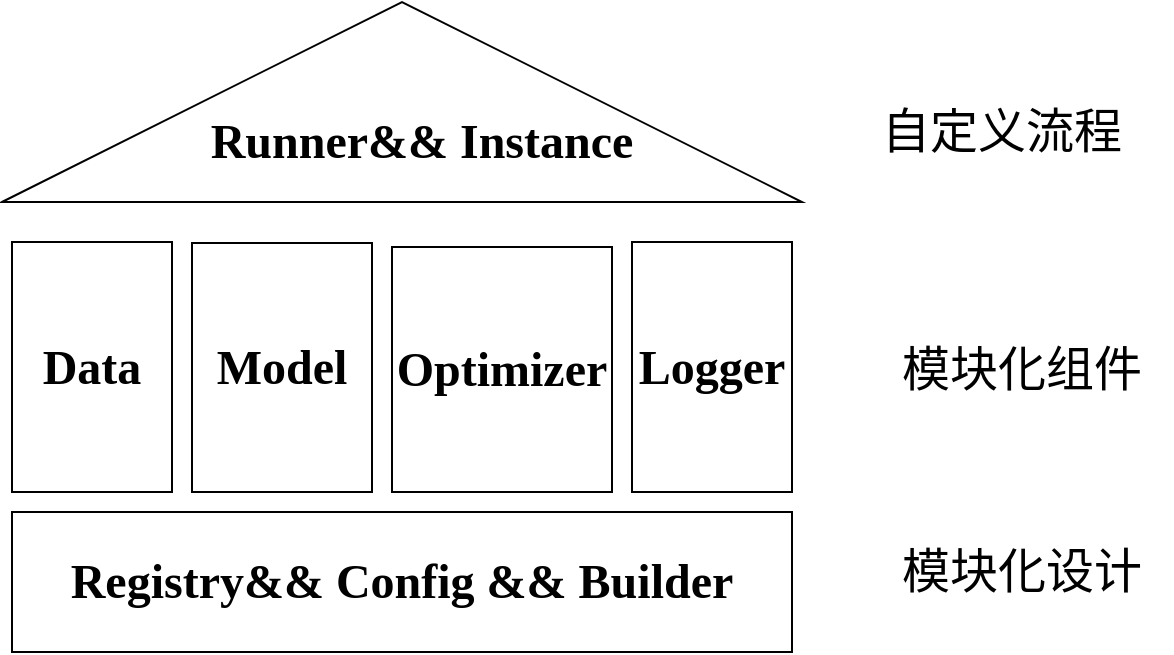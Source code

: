<mxfile version="20.6.2" type="github">
  <diagram id="O0VcWmGV28BGJFvSAiSG" name="第 1 页">
    <mxGraphModel dx="782" dy="417" grid="1" gridSize="10" guides="1" tooltips="1" connect="1" arrows="1" fold="1" page="1" pageScale="1" pageWidth="827" pageHeight="1169" math="0" shadow="0">
      <root>
        <mxCell id="0" />
        <mxCell id="1" parent="0" />
        <mxCell id="5qk0_t1jYMqioV6OAKp1-1" value="" style="triangle;whiteSpace=wrap;html=1;rotation=-90;align=center;" vertex="1" parent="1">
          <mxGeometry x="195" y="-35" width="100" height="400" as="geometry" />
        </mxCell>
        <mxCell id="5qk0_t1jYMqioV6OAKp1-3" value="&lt;b&gt;&lt;font face=&quot;Times New Roman&quot; style=&quot;font-size: 24px;&quot;&gt;Data&lt;/font&gt;&lt;/b&gt;" style="rounded=0;whiteSpace=wrap;html=1;" vertex="1" parent="1">
          <mxGeometry x="50" y="235" width="80" height="125" as="geometry" />
        </mxCell>
        <mxCell id="5qk0_t1jYMqioV6OAKp1-4" value="&lt;font face=&quot;Times New Roman&quot; style=&quot;font-size: 24px;&quot;&gt;&lt;b&gt;Model&lt;/b&gt;&lt;/font&gt;" style="rounded=0;whiteSpace=wrap;html=1;" vertex="1" parent="1">
          <mxGeometry x="140" y="235.5" width="90" height="124.5" as="geometry" />
        </mxCell>
        <mxCell id="5qk0_t1jYMqioV6OAKp1-5" value="&lt;font style=&quot;font-size: 24px;&quot; face=&quot;Times New Roman&quot;&gt;&lt;b&gt;Optimizer&lt;/b&gt;&lt;/font&gt;" style="rounded=0;whiteSpace=wrap;html=1;" vertex="1" parent="1">
          <mxGeometry x="240" y="237.5" width="110" height="122.5" as="geometry" />
        </mxCell>
        <mxCell id="5qk0_t1jYMqioV6OAKp1-6" value="&lt;font face=&quot;Times New Roman&quot; style=&quot;font-size: 24px;&quot;&gt;&lt;b&gt;Registry&amp;amp;&amp;amp; Config &amp;amp;&amp;amp; Builder&lt;/b&gt;&lt;/font&gt;" style="rounded=0;whiteSpace=wrap;html=1;" vertex="1" parent="1">
          <mxGeometry x="50" y="370" width="390" height="70" as="geometry" />
        </mxCell>
        <mxCell id="5qk0_t1jYMqioV6OAKp1-8" value="&lt;b&gt;&lt;font face=&quot;Times New Roman&quot;&gt;Runner&amp;amp;&amp;amp; Instance&lt;/font&gt;&lt;/b&gt;" style="text;html=1;strokeColor=none;fillColor=none;align=center;verticalAlign=middle;whiteSpace=wrap;rounded=0;fontSize=24;" vertex="1" parent="1">
          <mxGeometry x="140" y="160" width="230" height="50" as="geometry" />
        </mxCell>
        <mxCell id="5qk0_t1jYMqioV6OAKp1-9" value="&lt;font face=&quot;Times New Roman&quot;&gt;&lt;span style=&quot;font-size: 24px;&quot;&gt;&lt;b&gt;Logger&lt;/b&gt;&lt;/span&gt;&lt;/font&gt;" style="rounded=0;whiteSpace=wrap;html=1;" vertex="1" parent="1">
          <mxGeometry x="360" y="235" width="80" height="125" as="geometry" />
        </mxCell>
        <mxCell id="5qk0_t1jYMqioV6OAKp1-10" value="自定义流程" style="text;html=1;strokeColor=none;fillColor=none;align=center;verticalAlign=middle;whiteSpace=wrap;rounded=0;fontFamily=Times New Roman;fontSize=24;" vertex="1" parent="1">
          <mxGeometry x="470" y="150" width="150" height="60" as="geometry" />
        </mxCell>
        <mxCell id="5qk0_t1jYMqioV6OAKp1-11" value="模块化组件" style="text;html=1;strokeColor=none;fillColor=none;align=center;verticalAlign=middle;whiteSpace=wrap;rounded=0;fontFamily=Times New Roman;fontSize=24;" vertex="1" parent="1">
          <mxGeometry x="480" y="268.75" width="150" height="60" as="geometry" />
        </mxCell>
        <mxCell id="5qk0_t1jYMqioV6OAKp1-12" value="模块化设计" style="text;html=1;strokeColor=none;fillColor=none;align=center;verticalAlign=middle;whiteSpace=wrap;rounded=0;fontFamily=Times New Roman;fontSize=24;" vertex="1" parent="1">
          <mxGeometry x="480" y="370" width="150" height="60" as="geometry" />
        </mxCell>
      </root>
    </mxGraphModel>
  </diagram>
</mxfile>
